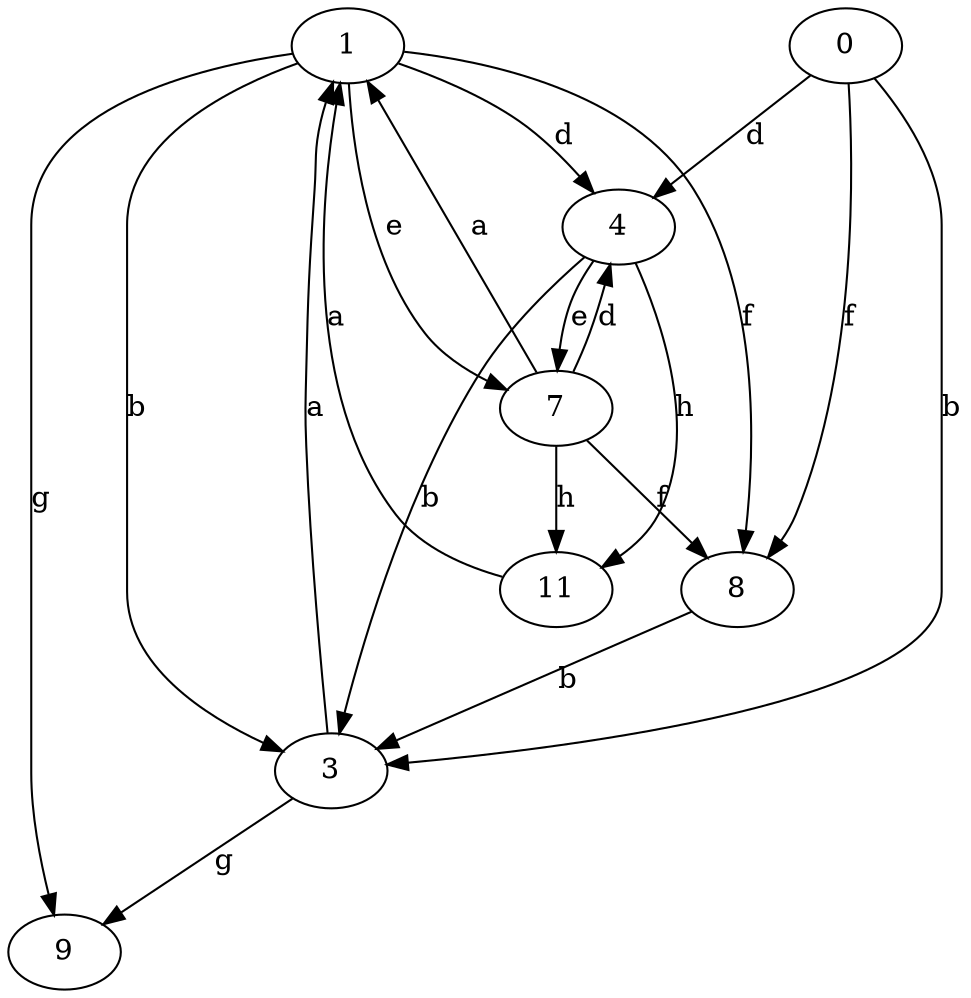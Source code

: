 strict digraph  {
1;
3;
4;
7;
8;
9;
0;
11;
1 -> 3  [label=b];
1 -> 4  [label=d];
1 -> 7  [label=e];
1 -> 8  [label=f];
1 -> 9  [label=g];
3 -> 1  [label=a];
3 -> 9  [label=g];
4 -> 3  [label=b];
4 -> 7  [label=e];
4 -> 11  [label=h];
7 -> 1  [label=a];
7 -> 4  [label=d];
7 -> 8  [label=f];
7 -> 11  [label=h];
8 -> 3  [label=b];
0 -> 3  [label=b];
0 -> 4  [label=d];
0 -> 8  [label=f];
11 -> 1  [label=a];
}
